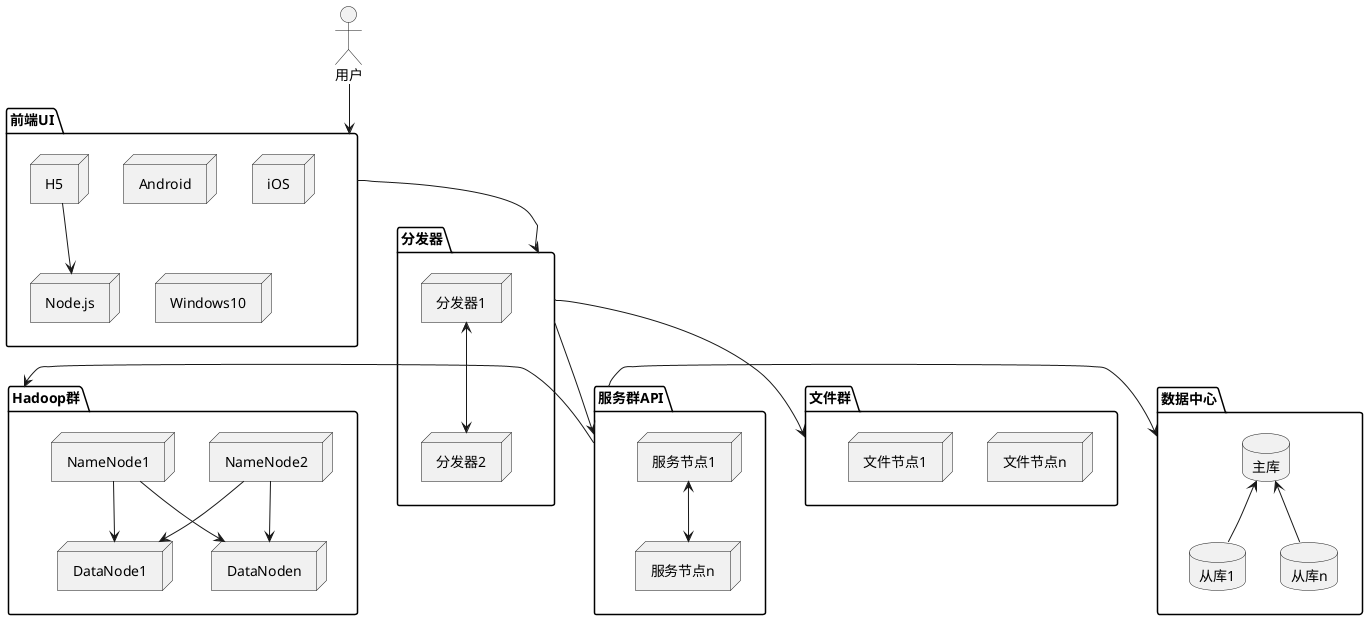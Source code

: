 @startuml

actor 用户
用户 --> 前端UI
前端UI --> 分发器
分发器 --> 文件群
分发器 --> 服务群API
服务群API -l-> Hadoop群
服务群API -r-> 数据中心

package 前端UI {
node Android
node iOS
node Windows10
node H5
node Node.js

H5 --> Node.js
}

package 分发器 {
node 分发器1
node 分发器2

分发器1 <--> 分发器2
}

package 服务群API {
node 服务节点1
node 服务节点n

服务节点1 <--> 服务节点n
}

package 文件群 {
node 文件节点n
node 文件节点1
}

package 数据中心 {
database 主库
database 从库1
database 从库n

主库 <-- 从库1
主库 <-- 从库n
}

package Hadoop群 {
node NameNode2
node NameNode1
node DataNode1
node DataNoden

NameNode1 --> DataNode1
NameNode1 --> DataNoden
NameNode2 --> DataNode1
NameNode2 --> DataNoden
}

@enduml